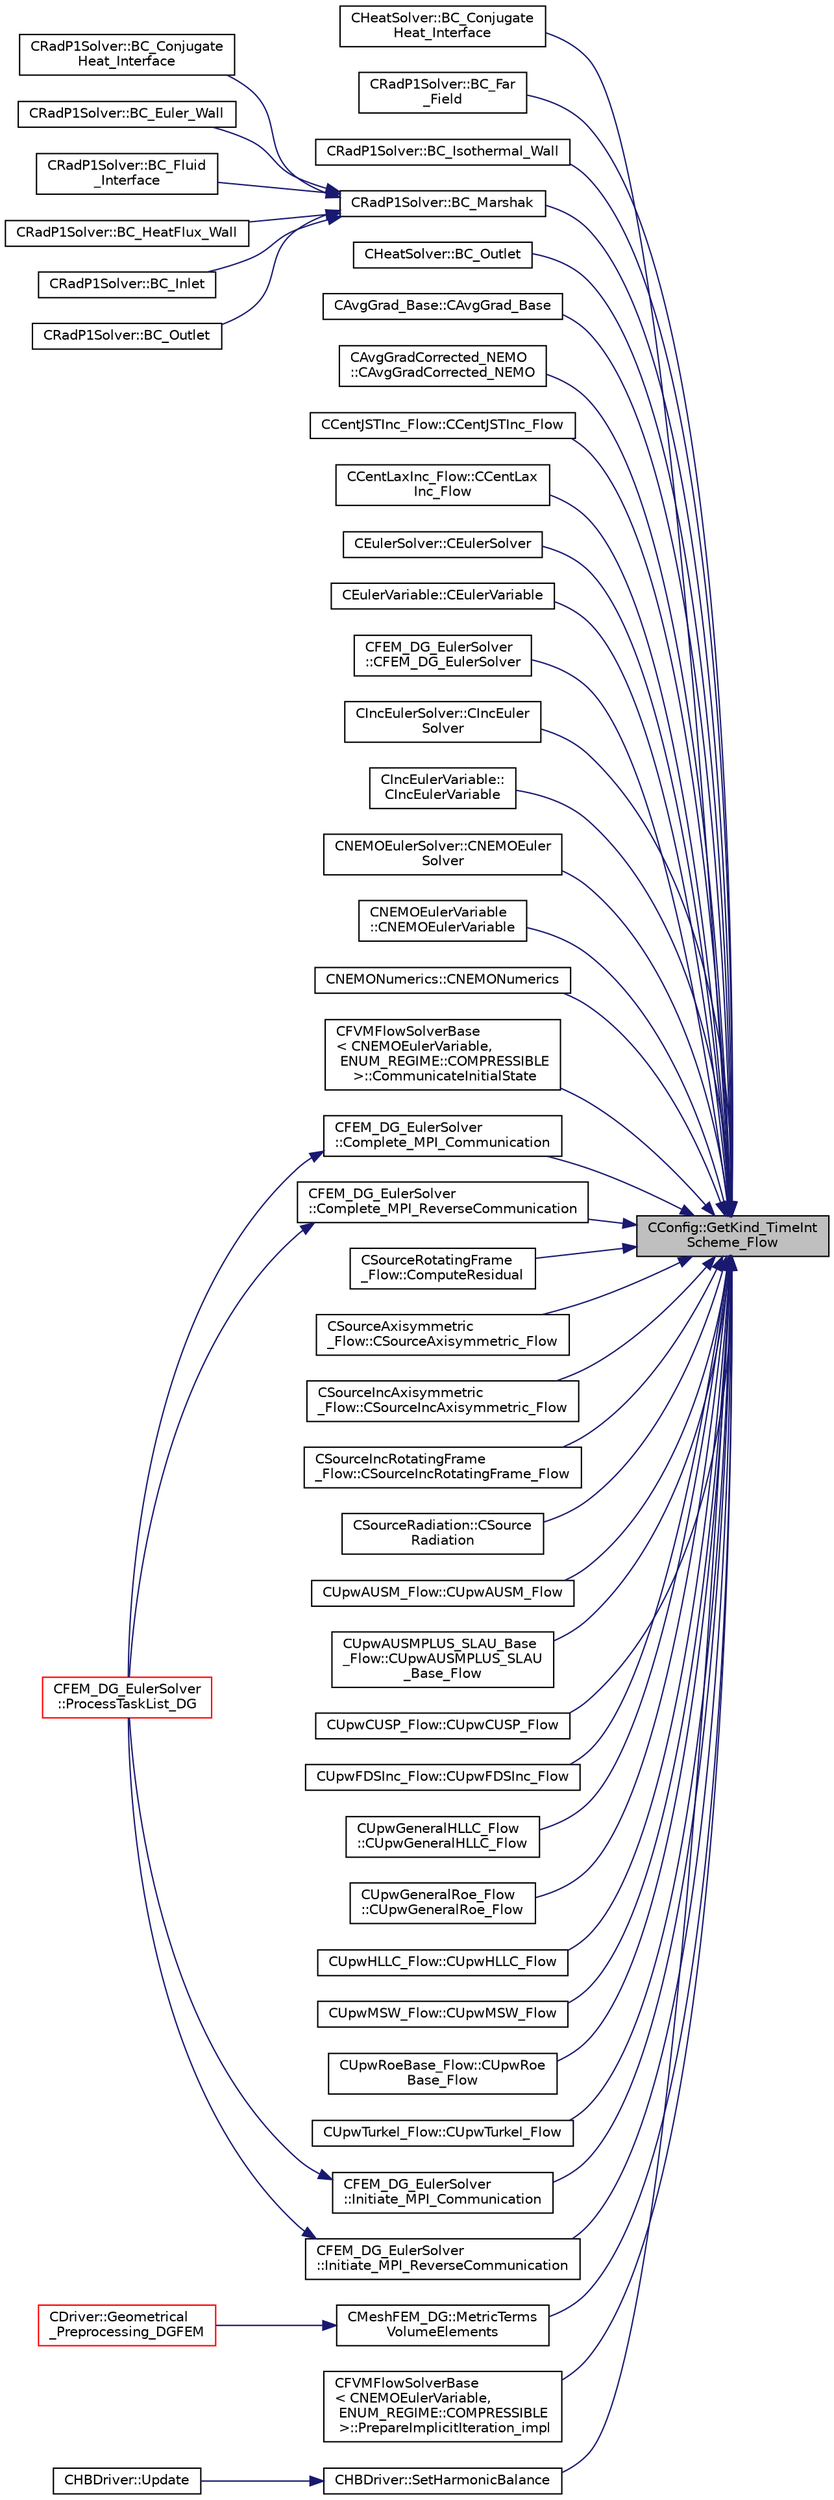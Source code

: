 digraph "CConfig::GetKind_TimeIntScheme_Flow"
{
 // LATEX_PDF_SIZE
  edge [fontname="Helvetica",fontsize="10",labelfontname="Helvetica",labelfontsize="10"];
  node [fontname="Helvetica",fontsize="10",shape=record];
  rankdir="RL";
  Node1 [label="CConfig::GetKind_TimeInt\lScheme_Flow",height=0.2,width=0.4,color="black", fillcolor="grey75", style="filled", fontcolor="black",tooltip="Get the kind of integration scheme (explicit or implicit) for the flow equations."];
  Node1 -> Node2 [dir="back",color="midnightblue",fontsize="10",style="solid",fontname="Helvetica"];
  Node2 [label="CHeatSolver::BC_Conjugate\lHeat_Interface",height=0.2,width=0.4,color="black", fillcolor="white", style="filled",URL="$classCHeatSolver.html#a557bceb05d8bf8cb7ea1fb03d4690e06",tooltip="Impose the (received) conjugate heat variables."];
  Node1 -> Node3 [dir="back",color="midnightblue",fontsize="10",style="solid",fontname="Helvetica"];
  Node3 [label="CRadP1Solver::BC_Far\l_Field",height=0.2,width=0.4,color="black", fillcolor="white", style="filled",URL="$classCRadP1Solver.html#a6332065a9ab1be8d9a63d00570bbaf12",tooltip="Impose the Far Field boundary condition."];
  Node1 -> Node4 [dir="back",color="midnightblue",fontsize="10",style="solid",fontname="Helvetica"];
  Node4 [label="CRadP1Solver::BC_Isothermal_Wall",height=0.2,width=0.4,color="black", fillcolor="white", style="filled",URL="$classCRadP1Solver.html#abb0db79e413975c0a42821e7191ed551",tooltip="Impose an isothermal wall boundary condition."];
  Node1 -> Node5 [dir="back",color="midnightblue",fontsize="10",style="solid",fontname="Helvetica"];
  Node5 [label="CRadP1Solver::BC_Marshak",height=0.2,width=0.4,color="black", fillcolor="white", style="filled",URL="$classCRadP1Solver.html#abfe27f7a2dd3f371b52cfecd93acdc87",tooltip="Impose the Marshak boundary condition."];
  Node5 -> Node6 [dir="back",color="midnightblue",fontsize="10",style="solid",fontname="Helvetica"];
  Node6 [label="CRadP1Solver::BC_Conjugate\lHeat_Interface",height=0.2,width=0.4,color="black", fillcolor="white", style="filled",URL="$classCRadP1Solver.html#a3fe6a36acb081b47eff2de4c8b0e0fd7",tooltip="Impose the Marshak BC on conjugate heat interfaces."];
  Node5 -> Node7 [dir="back",color="midnightblue",fontsize="10",style="solid",fontname="Helvetica"];
  Node7 [label="CRadP1Solver::BC_Euler_Wall",height=0.2,width=0.4,color="black", fillcolor="white", style="filled",URL="$classCRadP1Solver.html#acc71fea1636d568694513efc4a07e268",tooltip="Impose via the Marshak BC on Euler walls."];
  Node5 -> Node8 [dir="back",color="midnightblue",fontsize="10",style="solid",fontname="Helvetica"];
  Node8 [label="CRadP1Solver::BC_Fluid\l_Interface",height=0.2,width=0.4,color="black", fillcolor="white", style="filled",URL="$classCRadP1Solver.html#abf8015bb8d3f6cb29da118e8bdeca05d",tooltip="Impose the Marshak BC on sliding interfaces."];
  Node5 -> Node9 [dir="back",color="midnightblue",fontsize="10",style="solid",fontname="Helvetica"];
  Node9 [label="CRadP1Solver::BC_HeatFlux_Wall",height=0.2,width=0.4,color="black", fillcolor="white", style="filled",URL="$classCRadP1Solver.html#af20bae041d9e18f6f09e6e2025d48b08",tooltip="Impose the Marshak BC on Heatflux wall boundaries."];
  Node5 -> Node10 [dir="back",color="midnightblue",fontsize="10",style="solid",fontname="Helvetica"];
  Node10 [label="CRadP1Solver::BC_Inlet",height=0.2,width=0.4,color="black", fillcolor="white", style="filled",URL="$classCRadP1Solver.html#ae8362cfdf8d6db5464c0993e62448fde",tooltip="Impose the Marshak BC on inlet boundaries."];
  Node5 -> Node11 [dir="back",color="midnightblue",fontsize="10",style="solid",fontname="Helvetica"];
  Node11 [label="CRadP1Solver::BC_Outlet",height=0.2,width=0.4,color="black", fillcolor="white", style="filled",URL="$classCRadP1Solver.html#a7363b0e5e1eefd9ced01fb82d14154f0",tooltip="Impose the Marshak BC on outlet boundaries."];
  Node1 -> Node12 [dir="back",color="midnightblue",fontsize="10",style="solid",fontname="Helvetica"];
  Node12 [label="CHeatSolver::BC_Outlet",height=0.2,width=0.4,color="black", fillcolor="white", style="filled",URL="$classCHeatSolver.html#abc1e47b78958eee285963f0d9a972595",tooltip="Impose the outlet boundary condition."];
  Node1 -> Node13 [dir="back",color="midnightblue",fontsize="10",style="solid",fontname="Helvetica"];
  Node13 [label="CAvgGrad_Base::CAvgGrad_Base",height=0.2,width=0.4,color="black", fillcolor="white", style="filled",URL="$classCAvgGrad__Base.html#a8f4652a288c2797a1f82f53ca471391b",tooltip="Constructor of the class."];
  Node1 -> Node14 [dir="back",color="midnightblue",fontsize="10",style="solid",fontname="Helvetica"];
  Node14 [label="CAvgGradCorrected_NEMO\l::CAvgGradCorrected_NEMO",height=0.2,width=0.4,color="black", fillcolor="white", style="filled",URL="$classCAvgGradCorrected__NEMO.html#a2cd9b922184ae9281163ad0387bede65",tooltip="Constructor of the class."];
  Node1 -> Node15 [dir="back",color="midnightblue",fontsize="10",style="solid",fontname="Helvetica"];
  Node15 [label="CCentJSTInc_Flow::CCentJSTInc_Flow",height=0.2,width=0.4,color="black", fillcolor="white", style="filled",URL="$classCCentJSTInc__Flow.html#aedaf80c28294093540e67a0016f236ea",tooltip="Constructor of the class."];
  Node1 -> Node16 [dir="back",color="midnightblue",fontsize="10",style="solid",fontname="Helvetica"];
  Node16 [label="CCentLaxInc_Flow::CCentLax\lInc_Flow",height=0.2,width=0.4,color="black", fillcolor="white", style="filled",URL="$classCCentLaxInc__Flow.html#a6aa67a47dcce3cbfbce22d661a07d435",tooltip="Constructor of the class."];
  Node1 -> Node17 [dir="back",color="midnightblue",fontsize="10",style="solid",fontname="Helvetica"];
  Node17 [label="CEulerSolver::CEulerSolver",height=0.2,width=0.4,color="black", fillcolor="white", style="filled",URL="$classCEulerSolver.html#acb987947b2e76a9900605cb5fee72460",tooltip="Main constructor of this class."];
  Node1 -> Node18 [dir="back",color="midnightblue",fontsize="10",style="solid",fontname="Helvetica"];
  Node18 [label="CEulerVariable::CEulerVariable",height=0.2,width=0.4,color="black", fillcolor="white", style="filled",URL="$classCEulerVariable.html#afef99d308eed0aff524d3bc0b8274d41",tooltip="Wind gust derivatives value."];
  Node1 -> Node19 [dir="back",color="midnightblue",fontsize="10",style="solid",fontname="Helvetica"];
  Node19 [label="CFEM_DG_EulerSolver\l::CFEM_DG_EulerSolver",height=0.2,width=0.4,color="black", fillcolor="white", style="filled",URL="$classCFEM__DG__EulerSolver.html#a677fa998b78bd489a3f8bee0d56623dd",tooltip=" "];
  Node1 -> Node20 [dir="back",color="midnightblue",fontsize="10",style="solid",fontname="Helvetica"];
  Node20 [label="CIncEulerSolver::CIncEuler\lSolver",height=0.2,width=0.4,color="black", fillcolor="white", style="filled",URL="$classCIncEulerSolver.html#a2a0c72c1d1d79e45c69da03e01f6281a",tooltip="Constructor of the class."];
  Node1 -> Node21 [dir="back",color="midnightblue",fontsize="10",style="solid",fontname="Helvetica"];
  Node21 [label="CIncEulerVariable::\lCIncEulerVariable",height=0.2,width=0.4,color="black", fillcolor="white", style="filled",URL="$classCIncEulerVariable.html#a60b16f308075dae1bcf3c95b5905b90b",tooltip="Constructor of the class."];
  Node1 -> Node22 [dir="back",color="midnightblue",fontsize="10",style="solid",fontname="Helvetica"];
  Node22 [label="CNEMOEulerSolver::CNEMOEuler\lSolver",height=0.2,width=0.4,color="black", fillcolor="white", style="filled",URL="$classCNEMOEulerSolver.html#a192d56e184ee19ad0b0dd3282b74f1e6",tooltip="Contructor of the class."];
  Node1 -> Node23 [dir="back",color="midnightblue",fontsize="10",style="solid",fontname="Helvetica"];
  Node23 [label="CNEMOEulerVariable\l::CNEMOEulerVariable",height=0.2,width=0.4,color="black", fillcolor="white", style="filled",URL="$classCNEMOEulerVariable.html#a468c156010c928813b1a5dfa71c88938",tooltip="Constructor of the class."];
  Node1 -> Node24 [dir="back",color="midnightblue",fontsize="10",style="solid",fontname="Helvetica"];
  Node24 [label="CNEMONumerics::CNEMONumerics",height=0.2,width=0.4,color="black", fillcolor="white", style="filled",URL="$classCNEMONumerics.html#a78995c37c60ac66344dbabb5d8c197f6",tooltip="Constructor of the class."];
  Node1 -> Node25 [dir="back",color="midnightblue",fontsize="10",style="solid",fontname="Helvetica"];
  Node25 [label="CFVMFlowSolverBase\l\< CNEMOEulerVariable,\l ENUM_REGIME::COMPRESSIBLE\l \>::CommunicateInitialState",height=0.2,width=0.4,color="black", fillcolor="white", style="filled",URL="$classCFVMFlowSolverBase.html#ae06b2ffc1a1010f31dcfea2c24dbf46a",tooltip="Communicate the initial solver state."];
  Node1 -> Node26 [dir="back",color="midnightblue",fontsize="10",style="solid",fontname="Helvetica"];
  Node26 [label="CFEM_DG_EulerSolver\l::Complete_MPI_Communication",height=0.2,width=0.4,color="black", fillcolor="white", style="filled",URL="$classCFEM__DG__EulerSolver.html#ad3428a192cfff4925a3ce854866119de",tooltip="Routine that completes the non-blocking communication between ranks."];
  Node26 -> Node27 [dir="back",color="midnightblue",fontsize="10",style="solid",fontname="Helvetica"];
  Node27 [label="CFEM_DG_EulerSolver\l::ProcessTaskList_DG",height=0.2,width=0.4,color="red", fillcolor="white", style="filled",URL="$classCFEM__DG__EulerSolver.html#ae807ca68b2d465020b63d617d54e339a",tooltip="Function, which processes the list of tasks to be executed by the DG solver."];
  Node1 -> Node30 [dir="back",color="midnightblue",fontsize="10",style="solid",fontname="Helvetica"];
  Node30 [label="CFEM_DG_EulerSolver\l::Complete_MPI_ReverseCommunication",height=0.2,width=0.4,color="black", fillcolor="white", style="filled",URL="$classCFEM__DG__EulerSolver.html#af5891c1fd8de49fe774a68cd7bc0b6ec",tooltip="Routine that completes the reverse non-blocking communication between ranks."];
  Node30 -> Node27 [dir="back",color="midnightblue",fontsize="10",style="solid",fontname="Helvetica"];
  Node1 -> Node31 [dir="back",color="midnightblue",fontsize="10",style="solid",fontname="Helvetica"];
  Node31 [label="CSourceRotatingFrame\l_Flow::ComputeResidual",height=0.2,width=0.4,color="black", fillcolor="white", style="filled",URL="$classCSourceRotatingFrame__Flow.html#a9d8d80dca5ba0b69e73f7a60daccd9dd",tooltip="Residual of the rotational frame source term."];
  Node1 -> Node32 [dir="back",color="midnightblue",fontsize="10",style="solid",fontname="Helvetica"];
  Node32 [label="CSourceAxisymmetric\l_Flow::CSourceAxisymmetric_Flow",height=0.2,width=0.4,color="black", fillcolor="white", style="filled",URL="$classCSourceAxisymmetric__Flow.html#adb33590e9c81db638ec1d86bd5ffcb82",tooltip="Constructor of the class."];
  Node1 -> Node33 [dir="back",color="midnightblue",fontsize="10",style="solid",fontname="Helvetica"];
  Node33 [label="CSourceIncAxisymmetric\l_Flow::CSourceIncAxisymmetric_Flow",height=0.2,width=0.4,color="black", fillcolor="white", style="filled",URL="$classCSourceIncAxisymmetric__Flow.html#ab293608516341765e77d4ab7a0daebb8",tooltip="Constructor of the class."];
  Node1 -> Node34 [dir="back",color="midnightblue",fontsize="10",style="solid",fontname="Helvetica"];
  Node34 [label="CSourceIncRotatingFrame\l_Flow::CSourceIncRotatingFrame_Flow",height=0.2,width=0.4,color="black", fillcolor="white", style="filled",URL="$classCSourceIncRotatingFrame__Flow.html#a2190d99be35e619e4c3c8444e5c6e234",tooltip="Constructor of the class."];
  Node1 -> Node35 [dir="back",color="midnightblue",fontsize="10",style="solid",fontname="Helvetica"];
  Node35 [label="CSourceRadiation::CSource\lRadiation",height=0.2,width=0.4,color="black", fillcolor="white", style="filled",URL="$classCSourceRadiation.html#ae7cc42078a7c9e0a874d491d7c385e4b",tooltip=" "];
  Node1 -> Node36 [dir="back",color="midnightblue",fontsize="10",style="solid",fontname="Helvetica"];
  Node36 [label="CUpwAUSM_Flow::CUpwAUSM_Flow",height=0.2,width=0.4,color="black", fillcolor="white", style="filled",URL="$classCUpwAUSM__Flow.html#a7766ece1b8d685584ef5bd296319d51e",tooltip="Constructor of the class."];
  Node1 -> Node37 [dir="back",color="midnightblue",fontsize="10",style="solid",fontname="Helvetica"];
  Node37 [label="CUpwAUSMPLUS_SLAU_Base\l_Flow::CUpwAUSMPLUS_SLAU\l_Base_Flow",height=0.2,width=0.4,color="black", fillcolor="white", style="filled",URL="$classCUpwAUSMPLUS__SLAU__Base__Flow.html#ae120c0b87dfab0e9aae7686dc6b91334",tooltip="Constructor of the class."];
  Node1 -> Node38 [dir="back",color="midnightblue",fontsize="10",style="solid",fontname="Helvetica"];
  Node38 [label="CUpwCUSP_Flow::CUpwCUSP_Flow",height=0.2,width=0.4,color="black", fillcolor="white", style="filled",URL="$classCUpwCUSP__Flow.html#ab210b1993f0bfb0f1d183ded5158ea94",tooltip="Constructor of the class."];
  Node1 -> Node39 [dir="back",color="midnightblue",fontsize="10",style="solid",fontname="Helvetica"];
  Node39 [label="CUpwFDSInc_Flow::CUpwFDSInc_Flow",height=0.2,width=0.4,color="black", fillcolor="white", style="filled",URL="$classCUpwFDSInc__Flow.html#a308d5df7fe5fafc52bffc160cdec421b",tooltip="Constructor of the class."];
  Node1 -> Node40 [dir="back",color="midnightblue",fontsize="10",style="solid",fontname="Helvetica"];
  Node40 [label="CUpwGeneralHLLC_Flow\l::CUpwGeneralHLLC_Flow",height=0.2,width=0.4,color="black", fillcolor="white", style="filled",URL="$classCUpwGeneralHLLC__Flow.html#ae77a9001fe08fe6f1130242d7f137e4f",tooltip="Constructor of the class."];
  Node1 -> Node41 [dir="back",color="midnightblue",fontsize="10",style="solid",fontname="Helvetica"];
  Node41 [label="CUpwGeneralRoe_Flow\l::CUpwGeneralRoe_Flow",height=0.2,width=0.4,color="black", fillcolor="white", style="filled",URL="$classCUpwGeneralRoe__Flow.html#a68eaff7060ba8f919236681f45003f85",tooltip="Constructor of the class."];
  Node1 -> Node42 [dir="back",color="midnightblue",fontsize="10",style="solid",fontname="Helvetica"];
  Node42 [label="CUpwHLLC_Flow::CUpwHLLC_Flow",height=0.2,width=0.4,color="black", fillcolor="white", style="filled",URL="$classCUpwHLLC__Flow.html#a5d9a84604328d7faec6d0c9f218d9fe2",tooltip="Constructor of the class."];
  Node1 -> Node43 [dir="back",color="midnightblue",fontsize="10",style="solid",fontname="Helvetica"];
  Node43 [label="CUpwMSW_Flow::CUpwMSW_Flow",height=0.2,width=0.4,color="black", fillcolor="white", style="filled",URL="$classCUpwMSW__Flow.html#a7046bf2bcca2c313aff66e6eb6b6444c",tooltip="Constructor of the class."];
  Node1 -> Node44 [dir="back",color="midnightblue",fontsize="10",style="solid",fontname="Helvetica"];
  Node44 [label="CUpwRoeBase_Flow::CUpwRoe\lBase_Flow",height=0.2,width=0.4,color="black", fillcolor="white", style="filled",URL="$classCUpwRoeBase__Flow.html#afcf0f8818efca89abea863a4956ad41c",tooltip="Constructor of the class."];
  Node1 -> Node45 [dir="back",color="midnightblue",fontsize="10",style="solid",fontname="Helvetica"];
  Node45 [label="CUpwTurkel_Flow::CUpwTurkel_Flow",height=0.2,width=0.4,color="black", fillcolor="white", style="filled",URL="$classCUpwTurkel__Flow.html#aa0580519b5a7af16e861b0ad95f3316f",tooltip="Constructor of the class."];
  Node1 -> Node46 [dir="back",color="midnightblue",fontsize="10",style="solid",fontname="Helvetica"];
  Node46 [label="CFEM_DG_EulerSolver\l::Initiate_MPI_Communication",height=0.2,width=0.4,color="black", fillcolor="white", style="filled",URL="$classCFEM__DG__EulerSolver.html#aef4dade05b74d3e36f5b2c91d0a6fa46",tooltip="Routine that initiates the non-blocking communication between ranks for the givem time level."];
  Node46 -> Node27 [dir="back",color="midnightblue",fontsize="10",style="solid",fontname="Helvetica"];
  Node1 -> Node47 [dir="back",color="midnightblue",fontsize="10",style="solid",fontname="Helvetica"];
  Node47 [label="CFEM_DG_EulerSolver\l::Initiate_MPI_ReverseCommunication",height=0.2,width=0.4,color="black", fillcolor="white", style="filled",URL="$classCFEM__DG__EulerSolver.html#a59148852103da2fb75a30e40f7ea4eb4",tooltip="Routine that initiates the reverse non-blocking communication between ranks."];
  Node47 -> Node27 [dir="back",color="midnightblue",fontsize="10",style="solid",fontname="Helvetica"];
  Node1 -> Node48 [dir="back",color="midnightblue",fontsize="10",style="solid",fontname="Helvetica"];
  Node48 [label="CMeshFEM_DG::MetricTerms\lVolumeElements",height=0.2,width=0.4,color="black", fillcolor="white", style="filled",URL="$classCMeshFEM__DG.html#a4f30fa4373463f802c8d6f685c837263",tooltip="Function, which computes the metric terms of the volume elements."];
  Node48 -> Node49 [dir="back",color="midnightblue",fontsize="10",style="solid",fontname="Helvetica"];
  Node49 [label="CDriver::Geometrical\l_Preprocessing_DGFEM",height=0.2,width=0.4,color="red", fillcolor="white", style="filled",URL="$classCDriver.html#a2d9ea1c3d957f03fa5e22fa55e3369a6",tooltip="Do the geometrical preprocessing for the DG FEM solver."];
  Node1 -> Node52 [dir="back",color="midnightblue",fontsize="10",style="solid",fontname="Helvetica"];
  Node52 [label="CFVMFlowSolverBase\l\< CNEMOEulerVariable,\l ENUM_REGIME::COMPRESSIBLE\l \>::PrepareImplicitIteration_impl",height=0.2,width=0.4,color="black", fillcolor="white", style="filled",URL="$classCFVMFlowSolverBase.html#a46cfc420fe60646eb1634ca3f9149a05",tooltip="Generic implementation to prepare an implicit iteration with an optional preconditioner applied to th..."];
  Node1 -> Node53 [dir="back",color="midnightblue",fontsize="10",style="solid",fontname="Helvetica"];
  Node53 [label="CHBDriver::SetHarmonicBalance",height=0.2,width=0.4,color="black", fillcolor="white", style="filled",URL="$classCHBDriver.html#a1c864c75002bc45dc6fdb4593e6b5fe3",tooltip="Computation and storage of the Harmonic Balance method source terms."];
  Node53 -> Node54 [dir="back",color="midnightblue",fontsize="10",style="solid",fontname="Helvetica"];
  Node54 [label="CHBDriver::Update",height=0.2,width=0.4,color="black", fillcolor="white", style="filled",URL="$classCHBDriver.html#a1fd70ef2e6764147b7d9e1196eaed987",tooltip="Update the solution for the Harmonic Balance."];
}
